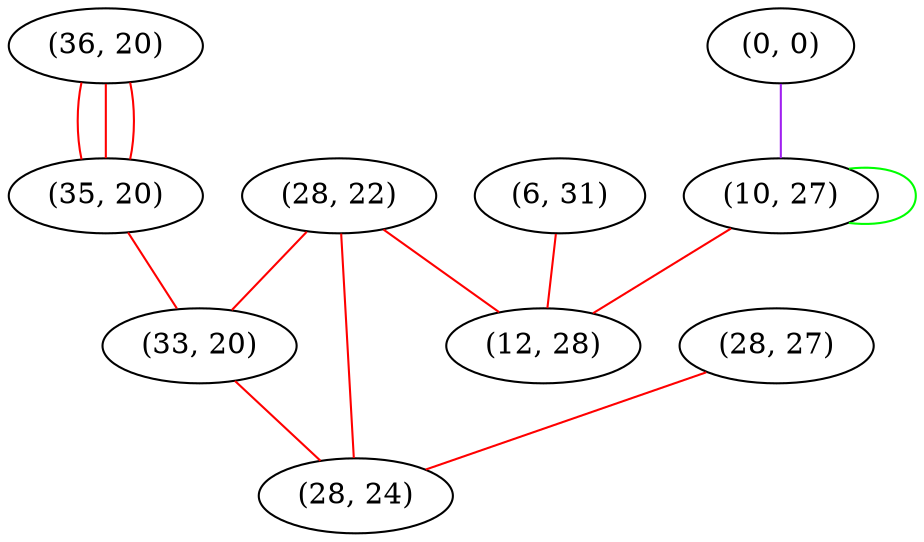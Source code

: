 graph "" {
"(36, 20)";
"(35, 20)";
"(6, 31)";
"(28, 22)";
"(0, 0)";
"(10, 27)";
"(28, 27)";
"(12, 28)";
"(33, 20)";
"(28, 24)";
"(36, 20)" -- "(35, 20)"  [color=red, key=0, weight=1];
"(36, 20)" -- "(35, 20)"  [color=red, key=1, weight=1];
"(36, 20)" -- "(35, 20)"  [color=red, key=2, weight=1];
"(35, 20)" -- "(33, 20)"  [color=red, key=0, weight=1];
"(6, 31)" -- "(12, 28)"  [color=red, key=0, weight=1];
"(28, 22)" -- "(12, 28)"  [color=red, key=0, weight=1];
"(28, 22)" -- "(33, 20)"  [color=red, key=0, weight=1];
"(28, 22)" -- "(28, 24)"  [color=red, key=0, weight=1];
"(0, 0)" -- "(10, 27)"  [color=purple, key=0, weight=4];
"(10, 27)" -- "(12, 28)"  [color=red, key=0, weight=1];
"(10, 27)" -- "(10, 27)"  [color=green, key=0, weight=2];
"(28, 27)" -- "(28, 24)"  [color=red, key=0, weight=1];
"(33, 20)" -- "(28, 24)"  [color=red, key=0, weight=1];
}

